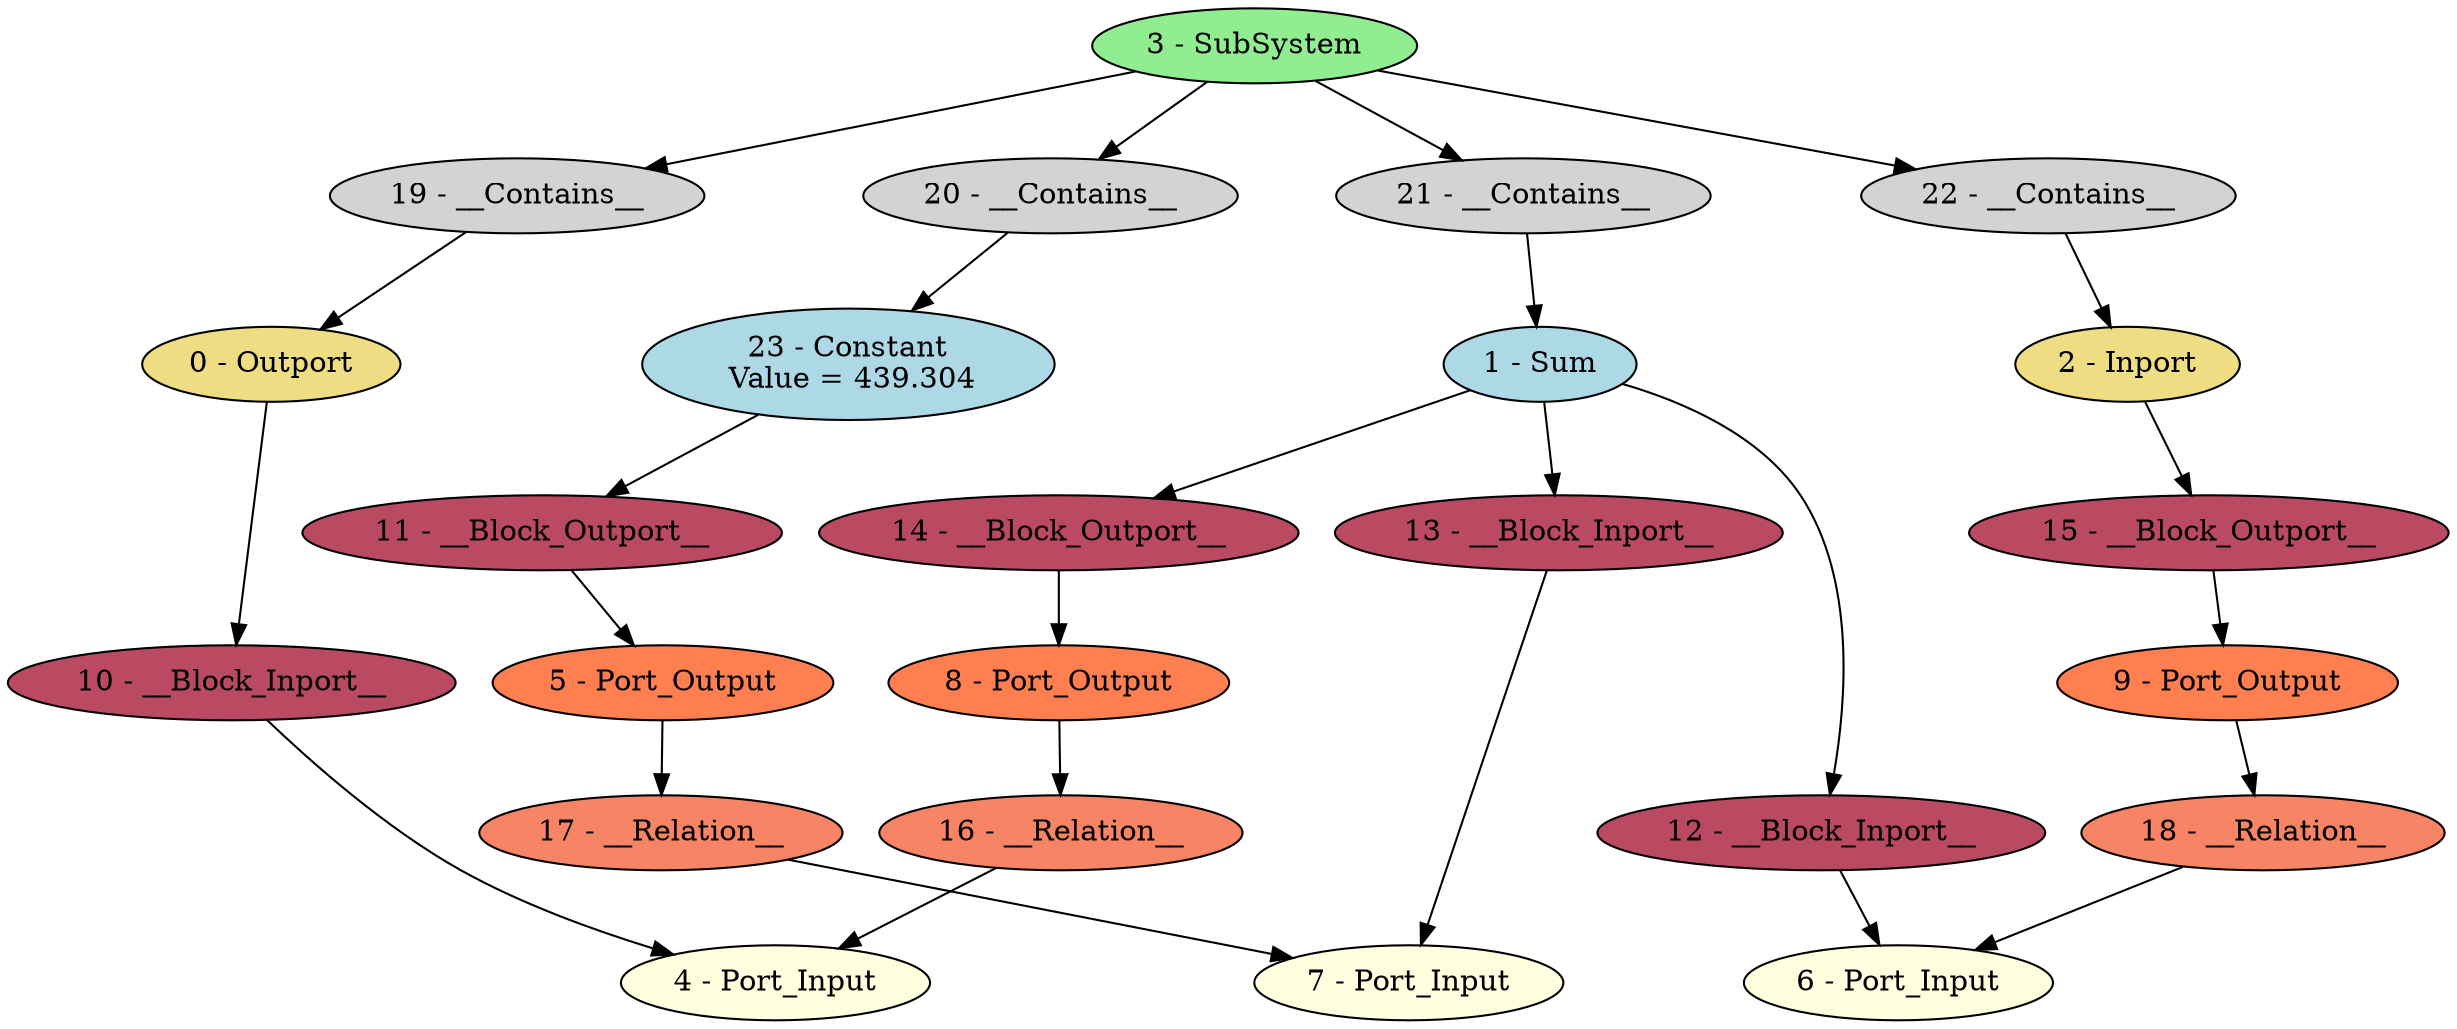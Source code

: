 digraph HConst1_opt {
"0 - Outport" [style=filled, fillcolor=lightgoldenrod];
"1 - Sum" [style=filled, fillcolor=lightblue];
"2 - Inport" [style=filled, fillcolor=lightgoldenrod];
"3 - SubSystem" [style=filled, fillcolor=lightgreen];
"4 - Port_Input" [style=filled, fillcolor=lightyellow];
"5 - Port_Output" [style=filled, fillcolor=coral];
"6 - Port_Input" [style=filled, fillcolor=lightyellow];
"7 - Port_Input" [style=filled, fillcolor=lightyellow];
"8 - Port_Output" [style=filled, fillcolor=coral];
"9 - Port_Output" [style=filled, fillcolor=coral];
"10 - __Block_Inport__" [style=filled, fillcolor="#b94a62"];
"11 - __Block_Outport__" [style=filled, fillcolor="#b94a62"];
"12 - __Block_Inport__" [style=filled, fillcolor="#b94a62"];
"13 - __Block_Inport__" [style=filled, fillcolor="#b94a62"];
"14 - __Block_Outport__" [style=filled, fillcolor="#b94a62"];
"15 - __Block_Outport__" [style=filled, fillcolor="#b94a62"];
"16 - __Relation__" [style=filled, fillcolor="#f78465"];
"17 - __Relation__" [style=filled, fillcolor="#f78465"];
"18 - __Relation__" [style=filled, fillcolor="#f78465"];
"19 - __Contains__" [style=filled, fillcolor=lightgray];
"20 - __Contains__" [style=filled, fillcolor=lightgray];
"21 - __Contains__" [style=filled, fillcolor=lightgray];
"22 - __Contains__" [style=filled, fillcolor=lightgray];
"23 - Constant\n Value = 439.304" [style=filled, fillcolor=lightblue];
"1 - Sum" -> "14 - __Block_Outport__";
"2 - Inport" -> "15 - __Block_Outport__";
"3 - SubSystem" -> "22 - __Contains__";
"3 - SubSystem" -> "21 - __Contains__";
"3 - SubSystem" -> "20 - __Contains__";
"3 - SubSystem" -> "19 - __Contains__";
"10 - __Block_Inport__" -> "4 - Port_Input";
"5 - Port_Output" -> "17 - __Relation__";
"12 - __Block_Inport__" -> "6 - Port_Input";
"13 - __Block_Inport__" -> "7 - Port_Input";
"8 - Port_Output" -> "16 - __Relation__";
"9 - Port_Output" -> "18 - __Relation__";
"0 - Outport" -> "10 - __Block_Inport__";
"11 - __Block_Outport__" -> "5 - Port_Output";
"1 - Sum" -> "12 - __Block_Inport__";
"1 - Sum" -> "13 - __Block_Inport__";
"14 - __Block_Outport__" -> "8 - Port_Output";
"15 - __Block_Outport__" -> "9 - Port_Output";
"16 - __Relation__" -> "4 - Port_Input";
"17 - __Relation__" -> "7 - Port_Input";
"18 - __Relation__" -> "6 - Port_Input";
"19 - __Contains__" -> "0 - Outport";
"20 - __Contains__" -> "23 - Constant\n Value = 439.304";
"21 - __Contains__" -> "1 - Sum";
"22 - __Contains__" -> "2 - Inport";
"23 - Constant\n Value = 439.304" -> "11 - __Block_Outport__";
}
